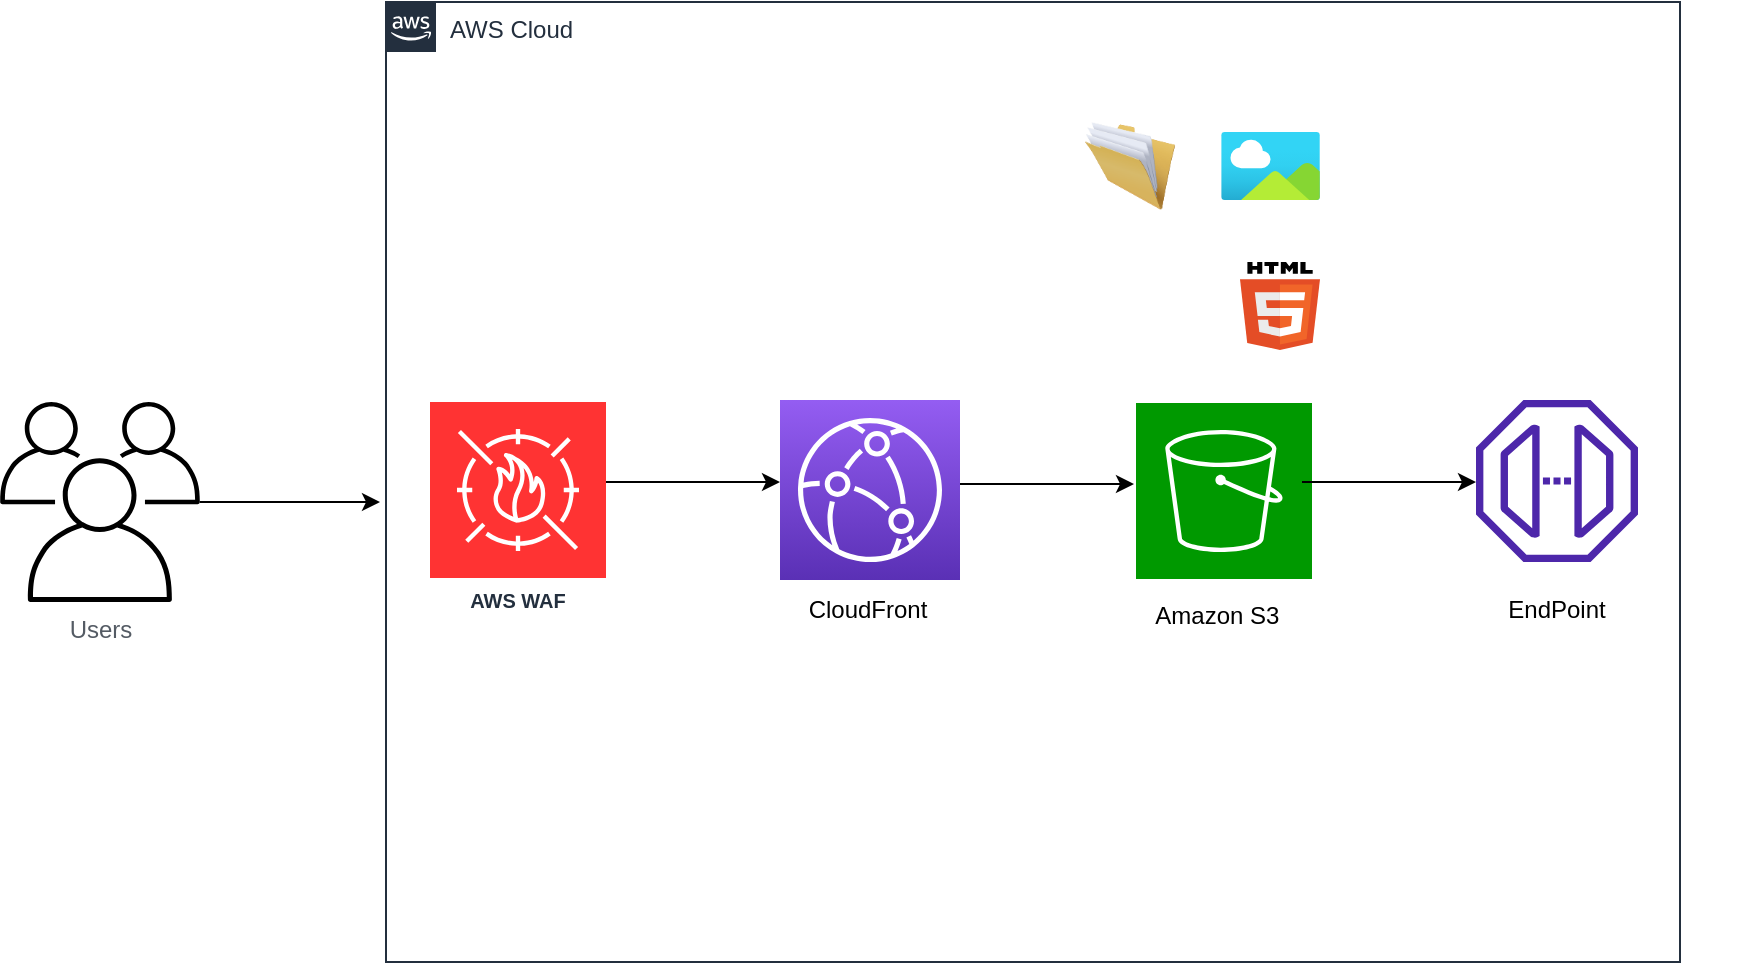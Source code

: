 <mxfile version="21.3.7" type="github">
  <diagram name="Página-1" id="r9rdRXFCgWIeOY9o3cY9">
    <mxGraphModel dx="2648" dy="542" grid="1" gridSize="10" guides="1" tooltips="1" connect="1" arrows="1" fold="1" page="1" pageScale="1" pageWidth="827" pageHeight="1169" math="0" shadow="0">
      <root>
        <mxCell id="0" />
        <mxCell id="1" parent="0" />
        <mxCell id="VtxvKHknxVCpQTFJ7BzY-10" value="Users" style="sketch=0;outlineConnect=0;gradientColor=none;fontColor=#545B64;strokeColor=none;fillColor=#000000;verticalLabelPosition=bottom;verticalAlign=top;align=center;html=1;fontSize=12;fontStyle=0;aspect=fixed;shape=mxgraph.aws4.illustration_users;pointerEvents=1" parent="1" vertex="1">
          <mxGeometry x="-1020" y="240" width="100" height="100" as="geometry" />
        </mxCell>
        <mxCell id="VtxvKHknxVCpQTFJ7BzY-14" value="" style="sketch=0;outlineConnect=0;fontColor=#232F3E;gradientColor=none;strokeColor=#ffffff;fillColor=#009900;dashed=0;verticalLabelPosition=middle;verticalAlign=bottom;align=center;html=1;whiteSpace=wrap;fontSize=10;fontStyle=1;spacing=3;shape=mxgraph.aws4.productIcon;prIcon=mxgraph.aws4.s3;" parent="1" vertex="1">
          <mxGeometry x="-453" y="239.5" width="90" height="99" as="geometry" />
        </mxCell>
        <mxCell id="VtxvKHknxVCpQTFJ7BzY-17" value="" style="endArrow=classic;html=1;rounded=0;" parent="1" source="VtxvKHknxVCpQTFJ7BzY-10" edge="1">
          <mxGeometry width="50" height="50" relative="1" as="geometry">
            <mxPoint x="-900" y="290" as="sourcePoint" />
            <mxPoint x="-830" y="290" as="targetPoint" />
          </mxGeometry>
        </mxCell>
        <mxCell id="kO8_J8SK22lDWm1RbHzg-6" value="AWS Cloud" style="points=[[0,0],[0.25,0],[0.5,0],[0.75,0],[1,0],[1,0.25],[1,0.5],[1,0.75],[1,1],[0.75,1],[0.5,1],[0.25,1],[0,1],[0,0.75],[0,0.5],[0,0.25]];outlineConnect=0;gradientColor=none;html=1;whiteSpace=wrap;fontSize=12;fontStyle=0;container=1;pointerEvents=0;collapsible=0;recursiveResize=0;shape=mxgraph.aws4.group;grIcon=mxgraph.aws4.group_aws_cloud_alt;strokeColor=#232F3E;fillColor=none;verticalAlign=top;align=left;spacingLeft=30;fontColor=#232F3E;dashed=0;" parent="1" vertex="1">
          <mxGeometry x="-827" y="40" width="647" height="480" as="geometry" />
        </mxCell>
        <mxCell id="VtxvKHknxVCpQTFJ7BzY-13" value="" style="sketch=0;outlineConnect=0;fontColor=#232F3E;gradientColor=none;fillColor=#4D27AA;strokeColor=none;dashed=0;verticalLabelPosition=bottom;verticalAlign=top;align=center;html=1;fontSize=12;fontStyle=0;aspect=fixed;pointerEvents=1;shape=mxgraph.aws4.endpoint;" parent="kO8_J8SK22lDWm1RbHzg-6" vertex="1">
          <mxGeometry x="545" y="199" width="81" height="81" as="geometry" />
        </mxCell>
        <mxCell id="VtxvKHknxVCpQTFJ7BzY-9" value="AWS WAF" style="sketch=0;outlineConnect=0;fontColor=#232F3E;gradientColor=none;strokeColor=#ffffff;fillColor=#FF3333;dashed=0;verticalLabelPosition=middle;verticalAlign=bottom;align=center;html=1;whiteSpace=wrap;fontSize=10;fontStyle=1;spacing=3;shape=mxgraph.aws4.productIcon;prIcon=mxgraph.aws4.waf;" parent="kO8_J8SK22lDWm1RbHzg-6" vertex="1">
          <mxGeometry x="21" y="199" width="90" height="110" as="geometry" />
        </mxCell>
        <mxCell id="VtxvKHknxVCpQTFJ7BzY-12" value="" style="sketch=0;points=[[0,0,0],[0.25,0,0],[0.5,0,0],[0.75,0,0],[1,0,0],[0,1,0],[0.25,1,0],[0.5,1,0],[0.75,1,0],[1,1,0],[0,0.25,0],[0,0.5,0],[0,0.75,0],[1,0.25,0],[1,0.5,0],[1,0.75,0]];outlineConnect=0;fontColor=#232F3E;gradientColor=#945DF2;gradientDirection=north;fillColor=#5A30B5;strokeColor=#ffffff;dashed=0;verticalLabelPosition=bottom;verticalAlign=top;align=center;html=1;fontSize=12;fontStyle=0;aspect=fixed;shape=mxgraph.aws4.resourceIcon;resIcon=mxgraph.aws4.cloudfront;" parent="kO8_J8SK22lDWm1RbHzg-6" vertex="1">
          <mxGeometry x="197" y="199" width="90" height="90" as="geometry" />
        </mxCell>
        <mxCell id="qWLl_1iyRuOAP0esb_Xk-6" value="" style="endArrow=classic;html=1;rounded=0;" edge="1" parent="kO8_J8SK22lDWm1RbHzg-6">
          <mxGeometry width="50" height="50" relative="1" as="geometry">
            <mxPoint x="110" y="240" as="sourcePoint" />
            <mxPoint x="197" y="240" as="targetPoint" />
          </mxGeometry>
        </mxCell>
        <mxCell id="qWLl_1iyRuOAP0esb_Xk-8" value="" style="endArrow=classic;html=1;rounded=0;" edge="1" parent="kO8_J8SK22lDWm1RbHzg-6">
          <mxGeometry width="50" height="50" relative="1" as="geometry">
            <mxPoint x="287" y="241" as="sourcePoint" />
            <mxPoint x="374" y="241" as="targetPoint" />
          </mxGeometry>
        </mxCell>
        <mxCell id="qWLl_1iyRuOAP0esb_Xk-9" value="" style="endArrow=classic;html=1;rounded=0;" edge="1" parent="kO8_J8SK22lDWm1RbHzg-6">
          <mxGeometry width="50" height="50" relative="1" as="geometry">
            <mxPoint x="458" y="240" as="sourcePoint" />
            <mxPoint x="545" y="240" as="targetPoint" />
          </mxGeometry>
        </mxCell>
        <mxCell id="VtxvKHknxVCpQTFJ7BzY-37" value="CloudFront" style="text;html=1;strokeColor=none;fillColor=none;align=center;verticalAlign=middle;whiteSpace=wrap;rounded=0;" parent="kO8_J8SK22lDWm1RbHzg-6" vertex="1">
          <mxGeometry x="211" y="289" width="60" height="30" as="geometry" />
        </mxCell>
        <mxCell id="VtxvKHknxVCpQTFJ7BzY-24" value="&lt;span style=&quot;background-color: rgb(255, 255, 255);&quot;&gt;EndPoint&lt;/span&gt;" style="text;html=1;strokeColor=none;fillColor=none;align=center;verticalAlign=middle;whiteSpace=wrap;rounded=0;" parent="kO8_J8SK22lDWm1RbHzg-6" vertex="1">
          <mxGeometry x="493.25" y="279" width="184.5" height="50" as="geometry" />
        </mxCell>
        <mxCell id="VtxvKHknxVCpQTFJ7BzY-23" value="&amp;nbsp;Amazon S3" style="text;html=1;strokeColor=none;fillColor=none;align=center;verticalAlign=middle;whiteSpace=wrap;rounded=0;" parent="kO8_J8SK22lDWm1RbHzg-6" vertex="1">
          <mxGeometry x="279" y="294.5" width="270" height="24.5" as="geometry" />
        </mxCell>
        <mxCell id="kO8_J8SK22lDWm1RbHzg-2" value="" style="dashed=0;outlineConnect=0;html=1;align=center;labelPosition=center;verticalLabelPosition=bottom;verticalAlign=top;shape=mxgraph.weblogos.html5" parent="kO8_J8SK22lDWm1RbHzg-6" vertex="1">
          <mxGeometry x="427" y="130" width="40" height="44" as="geometry" />
        </mxCell>
        <mxCell id="kO8_J8SK22lDWm1RbHzg-3" value="" style="image;html=1;image=img/lib/clip_art/general/Full_Folder_128x128.png" parent="kO8_J8SK22lDWm1RbHzg-6" vertex="1">
          <mxGeometry x="347" y="60" width="50" height="44" as="geometry" />
        </mxCell>
        <mxCell id="kO8_J8SK22lDWm1RbHzg-5" value="" style="image;aspect=fixed;html=1;points=[];align=center;fontSize=12;image=img/lib/azure2/general/Image.svg;" parent="kO8_J8SK22lDWm1RbHzg-6" vertex="1">
          <mxGeometry x="417.55" y="65" width="49.45" height="34" as="geometry" />
        </mxCell>
      </root>
    </mxGraphModel>
  </diagram>
</mxfile>
